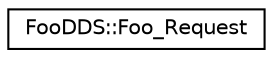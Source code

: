 digraph "Graphical Class Hierarchy"
{
  edge [fontname="Helvetica",fontsize="10",labelfontname="Helvetica",labelfontsize="10"];
  node [fontname="Helvetica",fontsize="10",shape=record];
  rankdir="LR";
  Node1 [label="FooDDS::Foo_Request",height=0.2,width=0.4,color="black", fillcolor="white", style="filled",URL="$class_foo_d_d_s_1_1_foo___request.html",tooltip="This class represents the structure Foo_Request that can be used to send/receive requests for the int..."];
}
